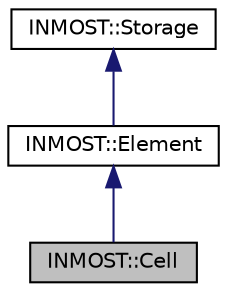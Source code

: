 digraph "INMOST::Cell"
{
  edge [fontname="Helvetica",fontsize="10",labelfontname="Helvetica",labelfontsize="10"];
  node [fontname="Helvetica",fontsize="10",shape=record];
  Node1 [label="INMOST::Cell",height=0.2,width=0.4,color="black", fillcolor="grey75", style="filled" fontcolor="black"];
  Node2 -> Node1 [dir="back",color="midnightblue",fontsize="10",style="solid"];
  Node2 [label="INMOST::Element",height=0.2,width=0.4,color="black", fillcolor="white", style="filled",URL="$classINMOST_1_1Element.html"];
  Node3 -> Node2 [dir="back",color="midnightblue",fontsize="10",style="solid"];
  Node3 [label="INMOST::Storage",height=0.2,width=0.4,color="black", fillcolor="white", style="filled",URL="$classINMOST_1_1Storage.html",tooltip="Base class for Mesh, Element, and ElementSet classes. "];
}
